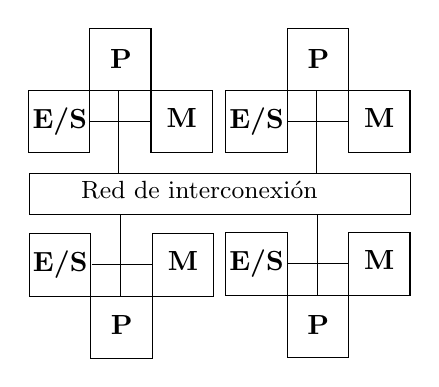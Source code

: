 \begin{tikzpicture}[x=0.75pt,y=0.75pt,yscale=-1,xscale=1]
%uncomment if require: \path (0,235); %set diagram left start at 0, and has height of 235

%Shape: Rectangle [id:dp1388771205713386]
\draw   (90.6,79.74) -- (274.09,79.74) -- (274.09,99.82) -- (90.6,99.82) -- cycle ;
%Shape: Rectangle [id:dp7715938821633621]
\draw   (90,39.98) -- (119.59,39.98) -- (119.59,70) -- (90,70) -- cycle ;
%Shape: Rectangle [id:dp2149759037343656]
\draw   (119.59,9.96) -- (149.17,9.96) -- (149.17,39.98) -- (119.59,39.98) -- cycle ;
%Shape: Rectangle [id:dp48718644358649077]
\draw   (149.17,39.98) -- (178.76,39.98) -- (178.76,70) -- (149.17,70) -- cycle ;
%Straight Lines [id:da8737015330323414]
\draw    (119.89,54.78) -- (149.29,54.78) ;
%Straight Lines [id:da6056566302075724]
\draw    (133.58,40.18) -- (133.58,79.6) ;
%Shape: Rectangle [id:dp7215848085922171]
\draw   (185.2,39.98) -- (214.79,39.98) -- (214.79,70) -- (185.2,70) -- cycle ;
%Shape: Rectangle [id:dp38227489239846646]
\draw   (214.79,9.96) -- (244.37,9.96) -- (244.37,39.98) -- (214.79,39.98) -- cycle ;
%Shape: Rectangle [id:dp8117581367578898]
\draw   (244.37,39.98) -- (273.96,39.98) -- (273.96,70) -- (244.37,70) -- cycle ;
%Straight Lines [id:da5970149414950394]
\draw    (215.09,54.78) -- (244.49,54.78) ;
%Straight Lines [id:da5490790011884338]
\draw    (228.78,40.18) -- (228.78,79.6) ;
%Shape: Rectangle [id:dp2328821300848748]
\draw   (90.6,108.98) -- (120.19,108.98) -- (120.19,139) -- (90.6,139) -- cycle ;
%Shape: Rectangle [id:dp6525667710060407]
\draw   (120.19,139) -- (149.77,139) -- (149.77,169.02) -- (120.19,169.02) -- cycle ;
%Shape: Rectangle [id:dp25124533437909113]
\draw   (149.77,108.98) -- (179.36,108.98) -- (179.36,139) -- (149.77,139) -- cycle ;
%Straight Lines [id:da27708443377640635]
\draw    (120.49,123.78) -- (149.89,123.78) ;
%Straight Lines [id:da4001865768217636]
\draw    (134.58,99.98) -- (134.58,139.4) ;
%Shape: Rectangle [id:dp6873478861133927]
\draw   (185.2,108.58) -- (214.79,108.58) -- (214.79,138.6) -- (185.2,138.6) -- cycle ;
%Shape: Rectangle [id:dp009912235254289747]
\draw   (214.79,138.6) -- (244.37,138.6) -- (244.37,168.62) -- (214.79,168.62) -- cycle ;
%Shape: Rectangle [id:dp309969046128054]
\draw   (244.37,108.58) -- (273.96,108.58) -- (273.96,138.6) -- (244.37,138.6) -- cycle ;
%Straight Lines [id:da9264242146449485]
\draw    (215.09,123.38) -- (244.49,123.38) ;
%Straight Lines [id:da9097877564188441]
\draw    (229.18,99.58) -- (229.18,139) ;

% Text Node
\draw (114.2,82.54) node [anchor=north west][inner sep=0.75pt]   [align=left] {\small Red de interconexión};
% Text Node
\draw (90.8,47) node [anchor=north west][inner sep=0.75pt]   [align=left] {\textbf{E/S}};
% Text Node
\draw (128.2,19) node [anchor=north west][inner sep=0.75pt]   [align=left] {\textbf{P}};
% Text Node
\draw (155.4,47.4) node [anchor=north west][inner sep=0.75pt]   [align=left] {\textbf{M}};
% Text Node
\draw (185.6,47) node [anchor=north west][inner sep=0.75pt]   [align=left] {\textbf{E/S}};
% Text Node
\draw (223.4,19) node [anchor=north west][inner sep=0.75pt]   [align=left] {\textbf{P}};
% Text Node
\draw (250.6,47.4) node [anchor=north west][inner sep=0.75pt]   [align=left] {\textbf{M}};
% Text Node
\draw (91,116) node [anchor=north west][inner sep=0.75pt]   [align=left] {\textbf{E/S}};
% Text Node
\draw (128.6,147) node [anchor=north west][inner sep=0.75pt]   [align=left] {\textbf{P}};
% Text Node
\draw (156,116.4) node [anchor=north west][inner sep=0.75pt]   [align=left] {\textbf{M}};
% Text Node
\draw (185.6,115.6) node [anchor=north west][inner sep=0.75pt]   [align=left] {\textbf{E/S}};
% Text Node
\draw (223.2,147) node [anchor=north west][inner sep=0.75pt]   [align=left] {\textbf{P}};
% Text Node
\draw (250.6,116) node [anchor=north west][inner sep=0.75pt]   [align=left] {\textbf{M}};
\end{tikzpicture}

